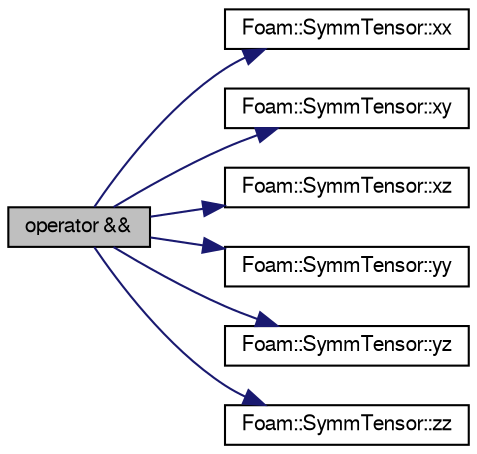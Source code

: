 digraph "operator &amp;&amp;"
{
  bgcolor="transparent";
  edge [fontname="FreeSans",fontsize="10",labelfontname="FreeSans",labelfontsize="10"];
  node [fontname="FreeSans",fontsize="10",shape=record];
  rankdir="LR";
  Node127403 [label="operator &&",height=0.2,width=0.4,color="black", fillcolor="grey75", style="filled", fontcolor="black"];
  Node127403 -> Node127404 [color="midnightblue",fontsize="10",style="solid",fontname="FreeSans"];
  Node127404 [label="Foam::SymmTensor::xx",height=0.2,width=0.4,color="black",URL="$a28270.html#a1b97c7c1ed81b4fb23da8dcb71a8cd2a"];
  Node127403 -> Node127405 [color="midnightblue",fontsize="10",style="solid",fontname="FreeSans"];
  Node127405 [label="Foam::SymmTensor::xy",height=0.2,width=0.4,color="black",URL="$a28270.html#aab470ae2a5eeac8c33a7b6abac6b39b3"];
  Node127403 -> Node127406 [color="midnightblue",fontsize="10",style="solid",fontname="FreeSans"];
  Node127406 [label="Foam::SymmTensor::xz",height=0.2,width=0.4,color="black",URL="$a28270.html#a6c0a9bc605f3cfdfb3307b3dcf136f60"];
  Node127403 -> Node127407 [color="midnightblue",fontsize="10",style="solid",fontname="FreeSans"];
  Node127407 [label="Foam::SymmTensor::yy",height=0.2,width=0.4,color="black",URL="$a28270.html#aba9d77023a5662b9c2d3639d5de555a0"];
  Node127403 -> Node127408 [color="midnightblue",fontsize="10",style="solid",fontname="FreeSans"];
  Node127408 [label="Foam::SymmTensor::yz",height=0.2,width=0.4,color="black",URL="$a28270.html#a4a98b51ba7019e1cfffae8d321a823df"];
  Node127403 -> Node127409 [color="midnightblue",fontsize="10",style="solid",fontname="FreeSans"];
  Node127409 [label="Foam::SymmTensor::zz",height=0.2,width=0.4,color="black",URL="$a28270.html#a831c4848d01bfcc8d717b7ef92f2cd4b"];
}
